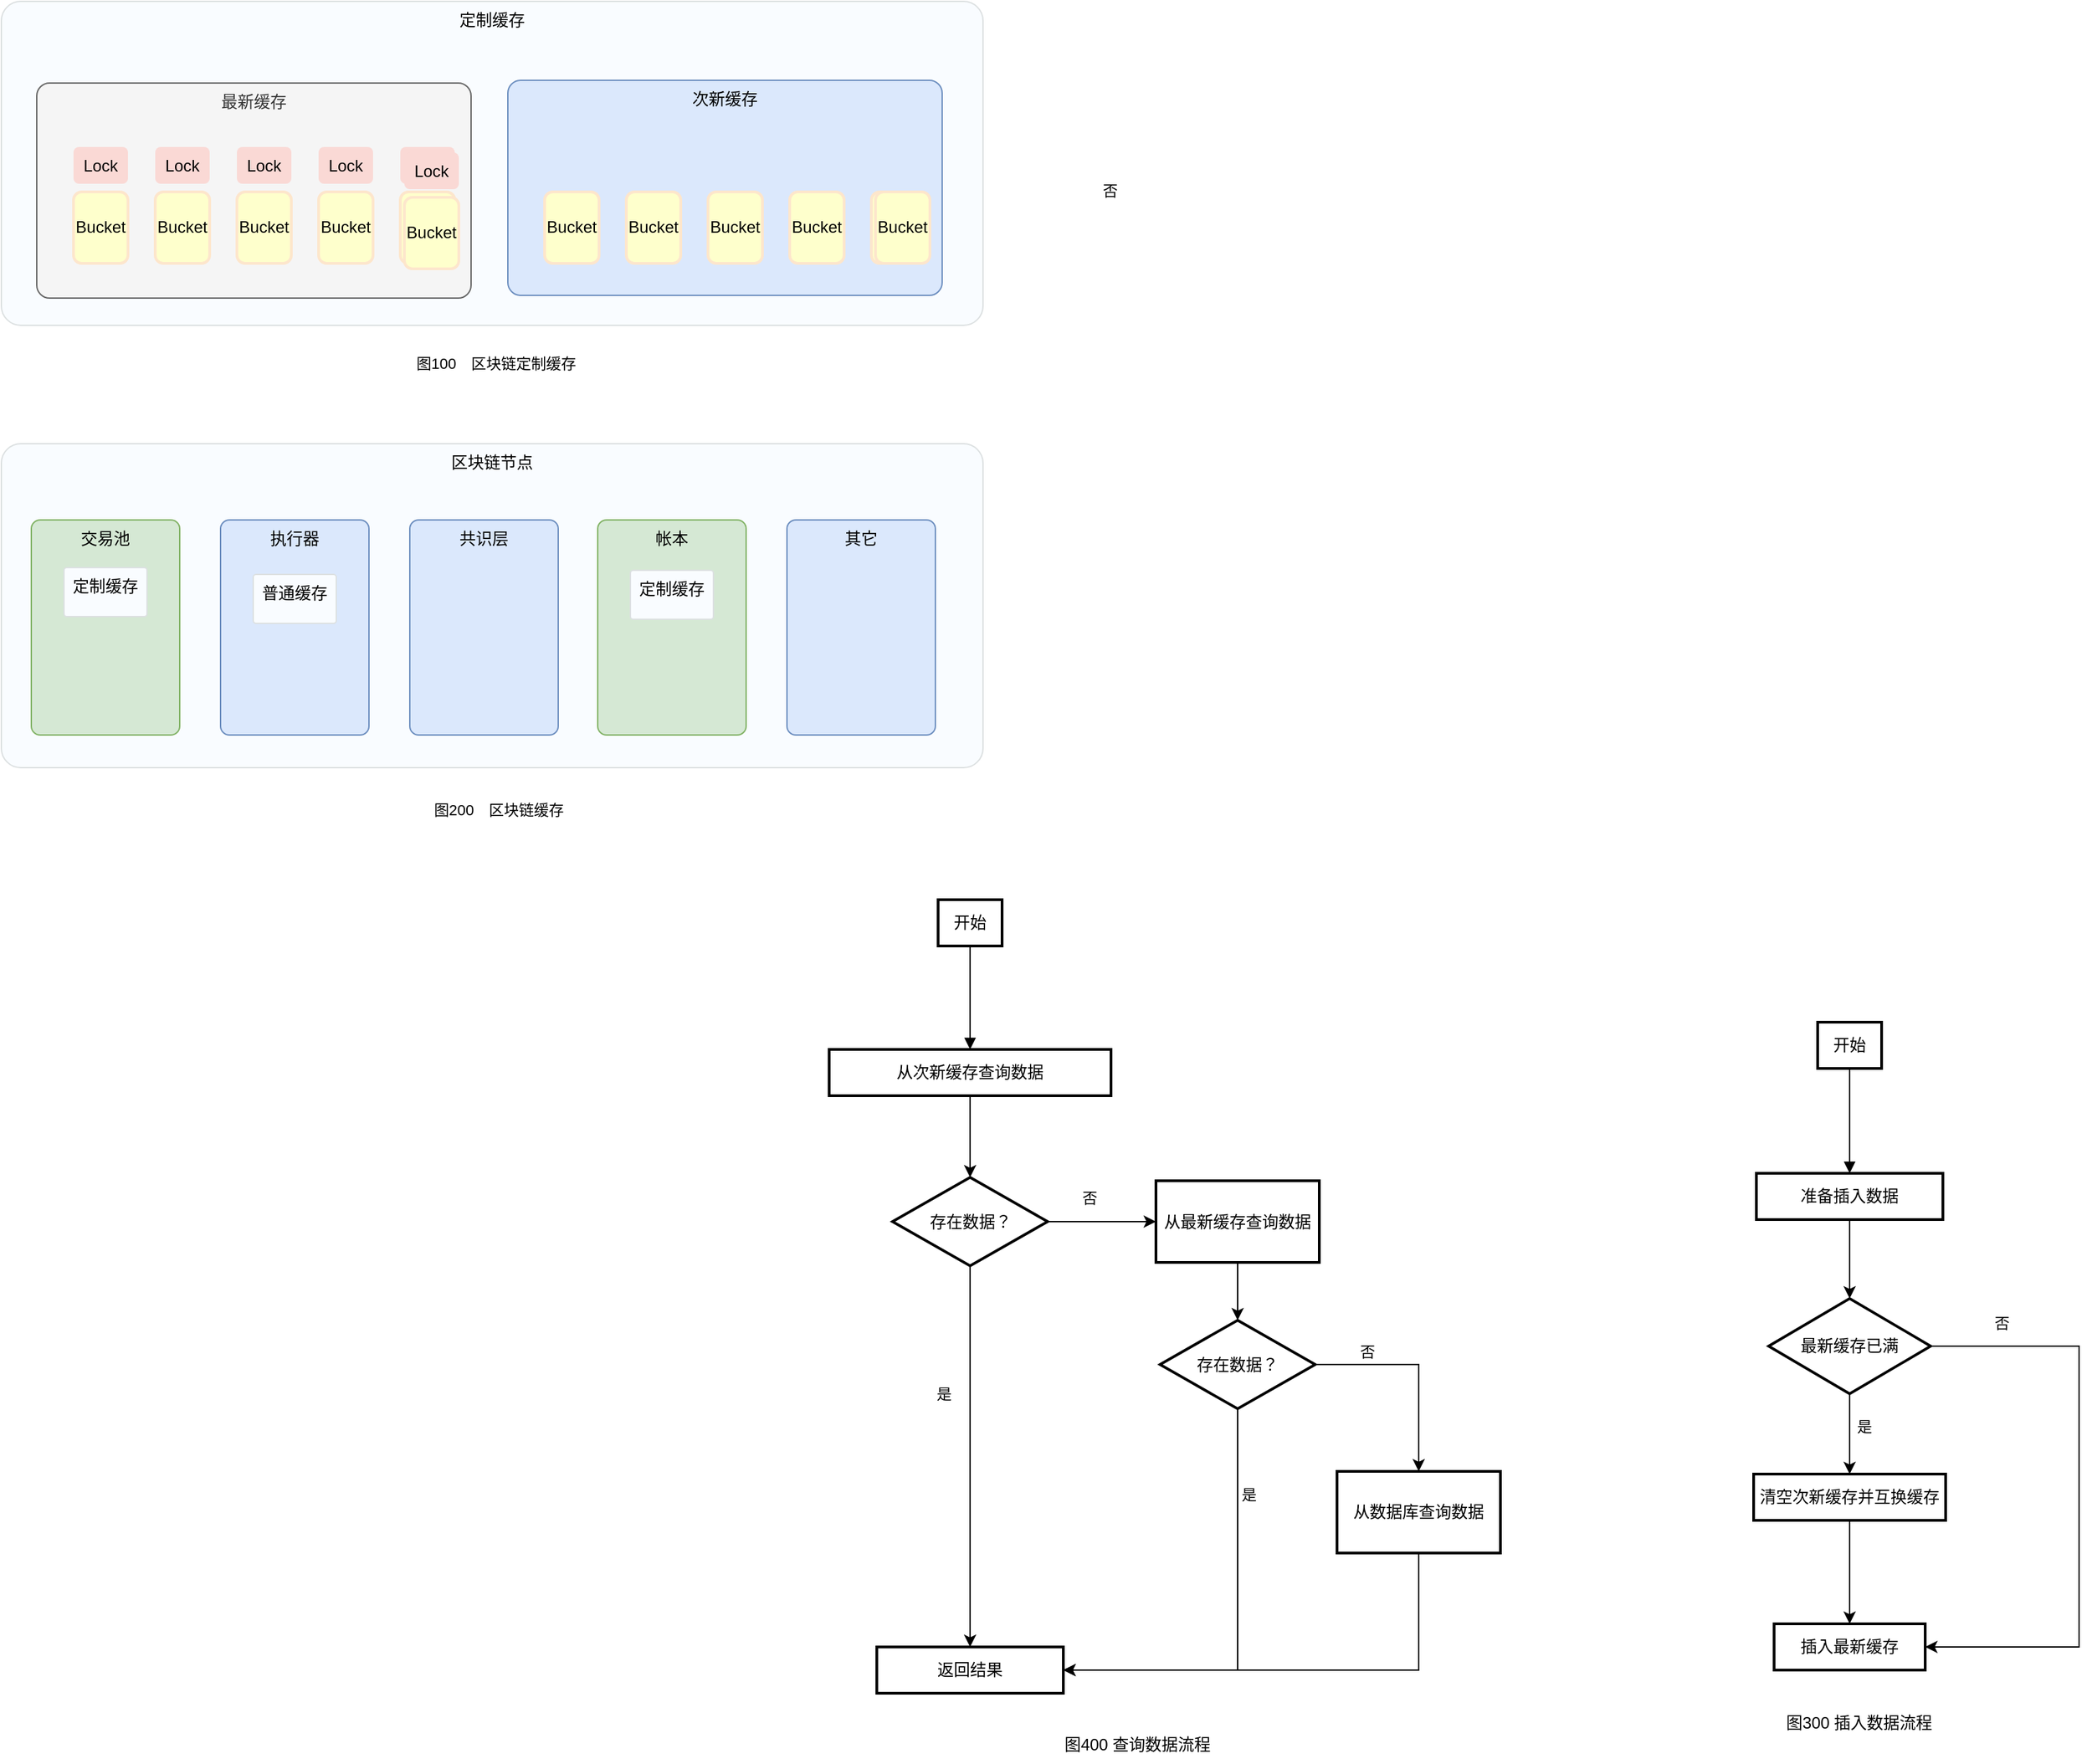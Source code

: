 <mxfile version="21.5.2" type="github">
  <diagram id="prtHgNgQTEPvFCAcTncT" name="Page-1">
    <mxGraphModel dx="2102" dy="1268" grid="0" gridSize="10" guides="1" tooltips="1" connect="1" arrows="1" fold="1" page="0" pageScale="1" pageWidth="827" pageHeight="1169" math="0" shadow="0">
      <root>
        <mxCell id="0" />
        <mxCell id="1" parent="0" />
        <mxCell id="LfRnPlpLYmJyXu9NXQzq-47" value="定制缓存" style="rounded=1;whiteSpace=wrap;html=1;arcSize=6;fillColor=#f9fcff;strokeColor=#dce0e1;verticalAlign=top;" vertex="1" parent="1">
          <mxGeometry x="-534" y="-248" width="721" height="238" as="geometry" />
        </mxCell>
        <mxCell id="LfRnPlpLYmJyXu9NXQzq-1" value="最新缓存" style="rounded=1;whiteSpace=wrap;html=1;arcSize=6;fillColor=#f5f5f5;strokeColor=#666666;verticalAlign=top;fontColor=#333333;" vertex="1" parent="1">
          <mxGeometry x="-508" y="-188" width="319" height="158" as="geometry" />
        </mxCell>
        <mxCell id="LfRnPlpLYmJyXu9NXQzq-3" value="图100　区块链定制缓存" style="text;html=1;strokeColor=none;fillColor=none;align=center;verticalAlign=middle;whiteSpace=wrap;rounded=0;fontSize=11;fontFamily=Helvetica;fontColor=default;" vertex="1" parent="1">
          <mxGeometry x="-285" y="3" width="229" height="30" as="geometry" />
        </mxCell>
        <mxCell id="LfRnPlpLYmJyXu9NXQzq-12" value="" style="group" vertex="1" connectable="0" parent="1">
          <mxGeometry x="-481" y="-141" width="40" height="85.5" as="geometry" />
        </mxCell>
        <mxCell id="LfRnPlpLYmJyXu9NXQzq-6" value="Bucket" style="rounded=1;whiteSpace=wrap;html=1;fillColor=#feffcc;strokeColor=#fde6cc;strokeWidth=2;" vertex="1" parent="LfRnPlpLYmJyXu9NXQzq-12">
          <mxGeometry y="33" width="40" height="52.5" as="geometry" />
        </mxCell>
        <mxCell id="LfRnPlpLYmJyXu9NXQzq-9" value="Lock" style="rounded=1;whiteSpace=wrap;html=1;fillColor=#fad9d5;strokeColor=none;strokeWidth=2;" vertex="1" parent="LfRnPlpLYmJyXu9NXQzq-12">
          <mxGeometry width="40" height="27" as="geometry" />
        </mxCell>
        <mxCell id="LfRnPlpLYmJyXu9NXQzq-13" value="" style="group" vertex="1" connectable="0" parent="1">
          <mxGeometry x="-361" y="-141" width="40" height="85.5" as="geometry" />
        </mxCell>
        <mxCell id="LfRnPlpLYmJyXu9NXQzq-14" value="Bucket" style="rounded=1;whiteSpace=wrap;html=1;fillColor=#feffcc;strokeColor=#fde6cc;strokeWidth=2;" vertex="1" parent="LfRnPlpLYmJyXu9NXQzq-13">
          <mxGeometry y="33" width="40" height="52.5" as="geometry" />
        </mxCell>
        <mxCell id="LfRnPlpLYmJyXu9NXQzq-15" value="Lock" style="rounded=1;whiteSpace=wrap;html=1;fillColor=#fad9d5;strokeColor=none;strokeWidth=2;" vertex="1" parent="LfRnPlpLYmJyXu9NXQzq-13">
          <mxGeometry width="40" height="27" as="geometry" />
        </mxCell>
        <mxCell id="LfRnPlpLYmJyXu9NXQzq-16" value="" style="group" vertex="1" connectable="0" parent="1">
          <mxGeometry x="-421" y="-141" width="40" height="85.5" as="geometry" />
        </mxCell>
        <mxCell id="LfRnPlpLYmJyXu9NXQzq-17" value="Bucket" style="rounded=1;whiteSpace=wrap;html=1;fillColor=#feffcc;strokeColor=#fde6cc;strokeWidth=2;" vertex="1" parent="LfRnPlpLYmJyXu9NXQzq-16">
          <mxGeometry y="33" width="40" height="52.5" as="geometry" />
        </mxCell>
        <mxCell id="LfRnPlpLYmJyXu9NXQzq-18" value="Lock" style="rounded=1;whiteSpace=wrap;html=1;fillColor=#fad9d5;strokeColor=none;strokeWidth=2;" vertex="1" parent="LfRnPlpLYmJyXu9NXQzq-16">
          <mxGeometry width="40" height="27" as="geometry" />
        </mxCell>
        <mxCell id="LfRnPlpLYmJyXu9NXQzq-19" value="" style="group" vertex="1" connectable="0" parent="1">
          <mxGeometry x="-301" y="-141" width="40" height="85.5" as="geometry" />
        </mxCell>
        <mxCell id="LfRnPlpLYmJyXu9NXQzq-20" value="Bucket" style="rounded=1;whiteSpace=wrap;html=1;fillColor=#feffcc;strokeColor=#fde6cc;strokeWidth=2;" vertex="1" parent="LfRnPlpLYmJyXu9NXQzq-19">
          <mxGeometry y="33" width="40" height="52.5" as="geometry" />
        </mxCell>
        <mxCell id="LfRnPlpLYmJyXu9NXQzq-21" value="Lock" style="rounded=1;whiteSpace=wrap;html=1;fillColor=#fad9d5;strokeColor=none;strokeWidth=2;" vertex="1" parent="LfRnPlpLYmJyXu9NXQzq-19">
          <mxGeometry width="40" height="27" as="geometry" />
        </mxCell>
        <mxCell id="LfRnPlpLYmJyXu9NXQzq-22" value="" style="group" vertex="1" connectable="0" parent="1">
          <mxGeometry x="-241" y="-141" width="43" height="89.5" as="geometry" />
        </mxCell>
        <mxCell id="LfRnPlpLYmJyXu9NXQzq-23" value="Bucket" style="rounded=1;whiteSpace=wrap;html=1;fillColor=#feffcc;strokeColor=#fde6cc;strokeWidth=2;" vertex="1" parent="LfRnPlpLYmJyXu9NXQzq-22">
          <mxGeometry y="33" width="40" height="52.5" as="geometry" />
        </mxCell>
        <mxCell id="LfRnPlpLYmJyXu9NXQzq-24" value="Lock" style="rounded=1;whiteSpace=wrap;html=1;fillColor=#fad9d5;strokeColor=none;strokeWidth=2;" vertex="1" parent="LfRnPlpLYmJyXu9NXQzq-22">
          <mxGeometry width="40" height="27" as="geometry" />
        </mxCell>
        <mxCell id="LfRnPlpLYmJyXu9NXQzq-25" value="" style="group" vertex="1" connectable="0" parent="LfRnPlpLYmJyXu9NXQzq-22">
          <mxGeometry x="3" y="4" width="40" height="85.5" as="geometry" />
        </mxCell>
        <mxCell id="LfRnPlpLYmJyXu9NXQzq-26" value="Bucket" style="rounded=1;whiteSpace=wrap;html=1;fillColor=#feffcc;strokeColor=#fde6cc;strokeWidth=2;" vertex="1" parent="LfRnPlpLYmJyXu9NXQzq-25">
          <mxGeometry y="33" width="40" height="52.5" as="geometry" />
        </mxCell>
        <mxCell id="LfRnPlpLYmJyXu9NXQzq-27" value="Lock" style="rounded=1;whiteSpace=wrap;html=1;fillColor=#fad9d5;strokeColor=none;strokeWidth=2;" vertex="1" parent="LfRnPlpLYmJyXu9NXQzq-25">
          <mxGeometry width="40" height="27" as="geometry" />
        </mxCell>
        <mxCell id="LfRnPlpLYmJyXu9NXQzq-28" value="次新缓存" style="rounded=1;whiteSpace=wrap;html=1;arcSize=6;fillColor=#DBE8FC;strokeColor=#6c8ebf;verticalAlign=top;" vertex="1" parent="1">
          <mxGeometry x="-162" y="-190" width="319" height="158" as="geometry" />
        </mxCell>
        <mxCell id="LfRnPlpLYmJyXu9NXQzq-29" value="" style="group" vertex="1" connectable="0" parent="1">
          <mxGeometry x="-135" y="-141" width="40" height="85.5" as="geometry" />
        </mxCell>
        <mxCell id="LfRnPlpLYmJyXu9NXQzq-30" value="Bucket" style="rounded=1;whiteSpace=wrap;html=1;fillColor=#feffcc;strokeColor=#fde6cc;strokeWidth=2;" vertex="1" parent="LfRnPlpLYmJyXu9NXQzq-29">
          <mxGeometry y="33" width="40" height="52.5" as="geometry" />
        </mxCell>
        <mxCell id="LfRnPlpLYmJyXu9NXQzq-32" value="" style="group" vertex="1" connectable="0" parent="1">
          <mxGeometry x="-15" y="-141" width="40" height="85.5" as="geometry" />
        </mxCell>
        <mxCell id="LfRnPlpLYmJyXu9NXQzq-33" value="Bucket" style="rounded=1;whiteSpace=wrap;html=1;fillColor=#feffcc;strokeColor=#fde6cc;strokeWidth=2;" vertex="1" parent="LfRnPlpLYmJyXu9NXQzq-32">
          <mxGeometry y="33" width="40" height="52.5" as="geometry" />
        </mxCell>
        <mxCell id="LfRnPlpLYmJyXu9NXQzq-35" value="" style="group" vertex="1" connectable="0" parent="1">
          <mxGeometry x="-75" y="-141" width="40" height="85.5" as="geometry" />
        </mxCell>
        <mxCell id="LfRnPlpLYmJyXu9NXQzq-36" value="Bucket" style="rounded=1;whiteSpace=wrap;html=1;fillColor=#feffcc;strokeColor=#fde6cc;strokeWidth=2;" vertex="1" parent="LfRnPlpLYmJyXu9NXQzq-35">
          <mxGeometry y="33" width="40" height="52.5" as="geometry" />
        </mxCell>
        <mxCell id="LfRnPlpLYmJyXu9NXQzq-38" value="" style="group" vertex="1" connectable="0" parent="1">
          <mxGeometry x="45" y="-141" width="40" height="85.5" as="geometry" />
        </mxCell>
        <mxCell id="LfRnPlpLYmJyXu9NXQzq-39" value="Bucket" style="rounded=1;whiteSpace=wrap;html=1;fillColor=#feffcc;strokeColor=#fde6cc;strokeWidth=2;" vertex="1" parent="LfRnPlpLYmJyXu9NXQzq-38">
          <mxGeometry y="33" width="40" height="52.5" as="geometry" />
        </mxCell>
        <mxCell id="LfRnPlpLYmJyXu9NXQzq-41" value="" style="group" vertex="1" connectable="0" parent="1">
          <mxGeometry x="105" y="-145" width="43" height="89.5" as="geometry" />
        </mxCell>
        <mxCell id="LfRnPlpLYmJyXu9NXQzq-42" value="Bucket" style="rounded=1;whiteSpace=wrap;html=1;fillColor=#feffcc;strokeColor=#fde6cc;strokeWidth=2;" vertex="1" parent="LfRnPlpLYmJyXu9NXQzq-41">
          <mxGeometry y="37" width="40" height="52.5" as="geometry" />
        </mxCell>
        <mxCell id="LfRnPlpLYmJyXu9NXQzq-44" value="" style="group" vertex="1" connectable="0" parent="LfRnPlpLYmJyXu9NXQzq-41">
          <mxGeometry x="3" y="4" width="40" height="85.5" as="geometry" />
        </mxCell>
        <mxCell id="LfRnPlpLYmJyXu9NXQzq-45" value="Bucket" style="rounded=1;whiteSpace=wrap;html=1;fillColor=#feffcc;strokeColor=#fde6cc;strokeWidth=2;" vertex="1" parent="LfRnPlpLYmJyXu9NXQzq-44">
          <mxGeometry y="33" width="40" height="52.5" as="geometry" />
        </mxCell>
        <mxCell id="LfRnPlpLYmJyXu9NXQzq-48" value="区块链节点" style="rounded=1;whiteSpace=wrap;html=1;arcSize=6;fillColor=#f9fcff;strokeColor=#dce0e1;verticalAlign=top;" vertex="1" parent="1">
          <mxGeometry x="-534" y="77" width="721" height="238" as="geometry" />
        </mxCell>
        <mxCell id="LfRnPlpLYmJyXu9NXQzq-49" value="交易池" style="rounded=1;whiteSpace=wrap;html=1;arcSize=6;fillColor=#d5e8d4;strokeColor=#82b366;verticalAlign=top;" vertex="1" parent="1">
          <mxGeometry x="-512" y="133" width="109" height="158" as="geometry" />
        </mxCell>
        <mxCell id="LfRnPlpLYmJyXu9NXQzq-50" value="执行器" style="rounded=1;whiteSpace=wrap;html=1;arcSize=6;fillColor=#DBE8FC;strokeColor=#6c8ebf;verticalAlign=top;" vertex="1" parent="1">
          <mxGeometry x="-373" y="133" width="109" height="158" as="geometry" />
        </mxCell>
        <mxCell id="LfRnPlpLYmJyXu9NXQzq-51" value="共识层" style="rounded=1;whiteSpace=wrap;html=1;arcSize=6;fillColor=#DBE8FC;strokeColor=#6c8ebf;verticalAlign=top;" vertex="1" parent="1">
          <mxGeometry x="-234" y="133" width="109" height="158" as="geometry" />
        </mxCell>
        <mxCell id="LfRnPlpLYmJyXu9NXQzq-52" value="帐本" style="rounded=1;whiteSpace=wrap;html=1;arcSize=6;fillColor=#d5e8d4;strokeColor=#82b366;verticalAlign=top;" vertex="1" parent="1">
          <mxGeometry x="-96" y="133" width="109" height="158" as="geometry" />
        </mxCell>
        <mxCell id="LfRnPlpLYmJyXu9NXQzq-53" value="其它" style="rounded=1;whiteSpace=wrap;html=1;arcSize=6;fillColor=#DBE8FC;strokeColor=#6c8ebf;verticalAlign=top;" vertex="1" parent="1">
          <mxGeometry x="43" y="133" width="109" height="158" as="geometry" />
        </mxCell>
        <mxCell id="LfRnPlpLYmJyXu9NXQzq-54" value="定制缓存" style="rounded=1;whiteSpace=wrap;html=1;arcSize=6;fillColor=#f9fcff;strokeColor=#dce0e1;verticalAlign=top;" vertex="1" parent="1">
          <mxGeometry x="-488" y="168" width="61" height="36" as="geometry" />
        </mxCell>
        <mxCell id="LfRnPlpLYmJyXu9NXQzq-55" value="定制缓存" style="rounded=1;whiteSpace=wrap;html=1;arcSize=6;fillColor=#f9fcff;strokeColor=#dce0e1;verticalAlign=top;" vertex="1" parent="1">
          <mxGeometry x="-72" y="170" width="61" height="36" as="geometry" />
        </mxCell>
        <mxCell id="LfRnPlpLYmJyXu9NXQzq-56" value="普通缓存&lt;br&gt;" style="rounded=1;whiteSpace=wrap;html=1;arcSize=6;fillColor=#f9fcff;strokeColor=#dce0e1;verticalAlign=top;" vertex="1" parent="1">
          <mxGeometry x="-349" y="173" width="61" height="36" as="geometry" />
        </mxCell>
        <mxCell id="LfRnPlpLYmJyXu9NXQzq-57" value="图200　区块链缓存" style="text;html=1;strokeColor=none;fillColor=none;align=center;verticalAlign=middle;whiteSpace=wrap;rounded=0;fontSize=11;fontFamily=Helvetica;fontColor=default;" vertex="1" parent="1">
          <mxGeometry x="-283" y="331" width="229" height="30" as="geometry" />
        </mxCell>
        <mxCell id="LfRnPlpLYmJyXu9NXQzq-59" value="开始" style="whiteSpace=wrap;strokeWidth=2;" vertex="1" parent="1">
          <mxGeometry x="154" y="412" width="47" height="34" as="geometry" />
        </mxCell>
        <mxCell id="LfRnPlpLYmJyXu9NXQzq-105" value="" style="edgeStyle=orthogonalEdgeStyle;rounded=0;orthogonalLoop=1;jettySize=auto;html=1;" edge="1" parent="1" source="LfRnPlpLYmJyXu9NXQzq-60" target="LfRnPlpLYmJyXu9NXQzq-61">
          <mxGeometry relative="1" as="geometry">
            <mxPoint x="177.5" y="610" as="targetPoint" />
          </mxGeometry>
        </mxCell>
        <mxCell id="LfRnPlpLYmJyXu9NXQzq-60" value="从次新缓存查询数据" style="whiteSpace=wrap;strokeWidth=2;" vertex="1" parent="1">
          <mxGeometry x="74" y="522" width="207" height="34" as="geometry" />
        </mxCell>
        <mxCell id="LfRnPlpLYmJyXu9NXQzq-107" style="edgeStyle=orthogonalEdgeStyle;rounded=0;orthogonalLoop=1;jettySize=auto;html=1;" edge="1" parent="1" source="LfRnPlpLYmJyXu9NXQzq-61" target="LfRnPlpLYmJyXu9NXQzq-65">
          <mxGeometry relative="1" as="geometry" />
        </mxCell>
        <mxCell id="LfRnPlpLYmJyXu9NXQzq-120" value="是" style="edgeLabel;html=1;align=center;verticalAlign=middle;resizable=0;points=[];" vertex="1" connectable="0" parent="LfRnPlpLYmJyXu9NXQzq-107">
          <mxGeometry x="-0.3" y="4" relative="1" as="geometry">
            <mxPoint x="-24" y="-4" as="offset" />
          </mxGeometry>
        </mxCell>
        <mxCell id="LfRnPlpLYmJyXu9NXQzq-109" value="" style="edgeStyle=orthogonalEdgeStyle;rounded=0;orthogonalLoop=1;jettySize=auto;html=1;" edge="1" parent="1" source="LfRnPlpLYmJyXu9NXQzq-61" target="LfRnPlpLYmJyXu9NXQzq-108">
          <mxGeometry relative="1" as="geometry" />
        </mxCell>
        <mxCell id="LfRnPlpLYmJyXu9NXQzq-117" value="否" style="edgeLabel;html=1;align=center;verticalAlign=middle;resizable=0;points=[];" vertex="1" connectable="0" parent="LfRnPlpLYmJyXu9NXQzq-109">
          <mxGeometry x="0.13" y="758" relative="1" as="geometry">
            <mxPoint as="offset" />
          </mxGeometry>
        </mxCell>
        <mxCell id="LfRnPlpLYmJyXu9NXQzq-121" value="否" style="edgeLabel;html=1;align=center;verticalAlign=middle;resizable=0;points=[];" vertex="1" connectable="0" parent="LfRnPlpLYmJyXu9NXQzq-109">
          <mxGeometry x="-0.371" y="-1" relative="1" as="geometry">
            <mxPoint x="5" y="-19" as="offset" />
          </mxGeometry>
        </mxCell>
        <mxCell id="LfRnPlpLYmJyXu9NXQzq-61" value="存在数据？" style="rhombus;strokeWidth=2;whiteSpace=wrap;" vertex="1" parent="1">
          <mxGeometry x="120.5" y="616" width="114" height="65" as="geometry" />
        </mxCell>
        <mxCell id="LfRnPlpLYmJyXu9NXQzq-65" value="返回结果" style="whiteSpace=wrap;strokeWidth=2;" vertex="1" parent="1">
          <mxGeometry x="109" y="961" width="137" height="34" as="geometry" />
        </mxCell>
        <mxCell id="LfRnPlpLYmJyXu9NXQzq-69" value="" style="curved=1;startArrow=none;endArrow=block;exitX=0.5;exitY=0.985;entryX=0.5;entryY=-0.015;rounded=0;" edge="1" parent="1" source="LfRnPlpLYmJyXu9NXQzq-59" target="LfRnPlpLYmJyXu9NXQzq-60">
          <mxGeometry relative="1" as="geometry">
            <Array as="points" />
          </mxGeometry>
        </mxCell>
        <mxCell id="LfRnPlpLYmJyXu9NXQzq-81" value="开始" style="whiteSpace=wrap;strokeWidth=2;flipV=1;flipH=1;" vertex="1" parent="1">
          <mxGeometry x="800" y="502" width="47" height="34" as="geometry" />
        </mxCell>
        <mxCell id="LfRnPlpLYmJyXu9NXQzq-123" style="edgeStyle=orthogonalEdgeStyle;rounded=0;orthogonalLoop=1;jettySize=auto;html=1;" edge="1" parent="1" source="LfRnPlpLYmJyXu9NXQzq-82" target="LfRnPlpLYmJyXu9NXQzq-88">
          <mxGeometry relative="1" as="geometry" />
        </mxCell>
        <mxCell id="LfRnPlpLYmJyXu9NXQzq-82" value="准备插入数据" style="whiteSpace=wrap;strokeWidth=2;flipV=1;flipH=1;" vertex="1" parent="1">
          <mxGeometry x="755" y="613" width="137" height="34" as="geometry" />
        </mxCell>
        <mxCell id="LfRnPlpLYmJyXu9NXQzq-124" style="edgeStyle=orthogonalEdgeStyle;rounded=0;orthogonalLoop=1;jettySize=auto;html=1;entryX=0.5;entryY=0;entryDx=0;entryDy=0;" edge="1" parent="1" source="LfRnPlpLYmJyXu9NXQzq-88" target="LfRnPlpLYmJyXu9NXQzq-90">
          <mxGeometry relative="1" as="geometry" />
        </mxCell>
        <mxCell id="LfRnPlpLYmJyXu9NXQzq-128" value="是" style="edgeLabel;html=1;align=center;verticalAlign=middle;resizable=0;points=[];" vertex="1" connectable="0" parent="LfRnPlpLYmJyXu9NXQzq-124">
          <mxGeometry x="-0.186" relative="1" as="geometry">
            <mxPoint x="10" as="offset" />
          </mxGeometry>
        </mxCell>
        <mxCell id="LfRnPlpLYmJyXu9NXQzq-125" style="edgeStyle=orthogonalEdgeStyle;rounded=0;orthogonalLoop=1;jettySize=auto;html=1;entryX=1;entryY=0.5;entryDx=0;entryDy=0;exitX=1;exitY=0.5;exitDx=0;exitDy=0;" edge="1" parent="1" source="LfRnPlpLYmJyXu9NXQzq-88" target="LfRnPlpLYmJyXu9NXQzq-89">
          <mxGeometry relative="1" as="geometry">
            <Array as="points">
              <mxPoint x="992" y="740" />
              <mxPoint x="992" y="961" />
            </Array>
          </mxGeometry>
        </mxCell>
        <mxCell id="LfRnPlpLYmJyXu9NXQzq-127" value="否" style="edgeLabel;html=1;align=center;verticalAlign=middle;resizable=0;points=[];" vertex="1" connectable="0" parent="LfRnPlpLYmJyXu9NXQzq-125">
          <mxGeometry x="-0.779" y="4" relative="1" as="geometry">
            <mxPoint x="3" y="-13" as="offset" />
          </mxGeometry>
        </mxCell>
        <mxCell id="LfRnPlpLYmJyXu9NXQzq-88" value="最新缓存已满" style="rhombus;strokeWidth=2;whiteSpace=wrap;flipV=1;flipH=1;" vertex="1" parent="1">
          <mxGeometry x="764" y="705" width="119" height="70" as="geometry" />
        </mxCell>
        <mxCell id="LfRnPlpLYmJyXu9NXQzq-89" value="插入最新缓存" style="whiteSpace=wrap;strokeWidth=2;flipV=1;flipH=1;" vertex="1" parent="1">
          <mxGeometry x="768" y="944" width="111" height="34" as="geometry" />
        </mxCell>
        <mxCell id="LfRnPlpLYmJyXu9NXQzq-126" style="edgeStyle=orthogonalEdgeStyle;rounded=0;orthogonalLoop=1;jettySize=auto;html=1;" edge="1" parent="1" source="LfRnPlpLYmJyXu9NXQzq-90" target="LfRnPlpLYmJyXu9NXQzq-89">
          <mxGeometry relative="1" as="geometry" />
        </mxCell>
        <mxCell id="LfRnPlpLYmJyXu9NXQzq-90" value="清空次新缓存并互换缓存" style="whiteSpace=wrap;strokeWidth=2;flipV=1;flipH=1;" vertex="1" parent="1">
          <mxGeometry x="753" y="834" width="141" height="34" as="geometry" />
        </mxCell>
        <mxCell id="LfRnPlpLYmJyXu9NXQzq-91" value="" style="curved=1;startArrow=none;endArrow=block;exitX=0.5;exitY=0.985;entryX=0.5;entryY=-0.015;rounded=0;" edge="1" parent="1" source="LfRnPlpLYmJyXu9NXQzq-81" target="LfRnPlpLYmJyXu9NXQzq-82">
          <mxGeometry relative="1" as="geometry">
            <Array as="points" />
          </mxGeometry>
        </mxCell>
        <mxCell id="LfRnPlpLYmJyXu9NXQzq-111" style="edgeStyle=orthogonalEdgeStyle;rounded=0;orthogonalLoop=1;jettySize=auto;html=1;" edge="1" parent="1" source="LfRnPlpLYmJyXu9NXQzq-108" target="LfRnPlpLYmJyXu9NXQzq-110">
          <mxGeometry relative="1" as="geometry" />
        </mxCell>
        <mxCell id="LfRnPlpLYmJyXu9NXQzq-108" value="从最新缓存查询数据" style="whiteSpace=wrap;html=1;strokeWidth=2;" vertex="1" parent="1">
          <mxGeometry x="314" y="618.5" width="120" height="60" as="geometry" />
        </mxCell>
        <mxCell id="LfRnPlpLYmJyXu9NXQzq-112" style="edgeStyle=orthogonalEdgeStyle;rounded=0;orthogonalLoop=1;jettySize=auto;html=1;entryX=1;entryY=0.5;entryDx=0;entryDy=0;exitX=0.5;exitY=1;exitDx=0;exitDy=0;" edge="1" parent="1" source="LfRnPlpLYmJyXu9NXQzq-110" target="LfRnPlpLYmJyXu9NXQzq-65">
          <mxGeometry relative="1" as="geometry" />
        </mxCell>
        <mxCell id="LfRnPlpLYmJyXu9NXQzq-118" value="是" style="edgeLabel;html=1;align=center;verticalAlign=middle;resizable=0;points=[];" vertex="1" connectable="0" parent="LfRnPlpLYmJyXu9NXQzq-112">
          <mxGeometry x="-0.603" y="-3" relative="1" as="geometry">
            <mxPoint x="11" y="-1" as="offset" />
          </mxGeometry>
        </mxCell>
        <mxCell id="LfRnPlpLYmJyXu9NXQzq-114" style="edgeStyle=orthogonalEdgeStyle;rounded=0;orthogonalLoop=1;jettySize=auto;html=1;" edge="1" parent="1" source="LfRnPlpLYmJyXu9NXQzq-110" target="LfRnPlpLYmJyXu9NXQzq-113">
          <mxGeometry relative="1" as="geometry" />
        </mxCell>
        <mxCell id="LfRnPlpLYmJyXu9NXQzq-119" value="否" style="edgeLabel;html=1;align=center;verticalAlign=middle;resizable=0;points=[];" vertex="1" connectable="0" parent="LfRnPlpLYmJyXu9NXQzq-114">
          <mxGeometry x="-0.53" relative="1" as="geometry">
            <mxPoint x="1" y="-10" as="offset" />
          </mxGeometry>
        </mxCell>
        <mxCell id="LfRnPlpLYmJyXu9NXQzq-110" value="存在数据？" style="rhombus;strokeWidth=2;whiteSpace=wrap;" vertex="1" parent="1">
          <mxGeometry x="317" y="721" width="114" height="65" as="geometry" />
        </mxCell>
        <mxCell id="LfRnPlpLYmJyXu9NXQzq-115" style="edgeStyle=orthogonalEdgeStyle;rounded=0;orthogonalLoop=1;jettySize=auto;html=1;entryX=1;entryY=0.5;entryDx=0;entryDy=0;exitX=0.5;exitY=1;exitDx=0;exitDy=0;" edge="1" parent="1" source="LfRnPlpLYmJyXu9NXQzq-113" target="LfRnPlpLYmJyXu9NXQzq-65">
          <mxGeometry relative="1" as="geometry" />
        </mxCell>
        <mxCell id="LfRnPlpLYmJyXu9NXQzq-113" value="从数据库查询数据" style="whiteSpace=wrap;html=1;strokeWidth=2;" vertex="1" parent="1">
          <mxGeometry x="447" y="832" width="120" height="60" as="geometry" />
        </mxCell>
        <mxCell id="LfRnPlpLYmJyXu9NXQzq-129" value="图300&amp;nbsp;插入数据流程" style="text;html=1;align=center;verticalAlign=middle;resizable=0;points=[];autosize=1;strokeColor=none;fillColor=none;" vertex="1" parent="1">
          <mxGeometry x="767" y="1004" width="125" height="26" as="geometry" />
        </mxCell>
        <mxCell id="LfRnPlpLYmJyXu9NXQzq-130" value="图400&amp;nbsp;查询数据流程" style="text;html=1;align=center;verticalAlign=middle;resizable=0;points=[];autosize=1;strokeColor=none;fillColor=none;" vertex="1" parent="1">
          <mxGeometry x="237" y="1020" width="125" height="26" as="geometry" />
        </mxCell>
      </root>
    </mxGraphModel>
  </diagram>
</mxfile>
